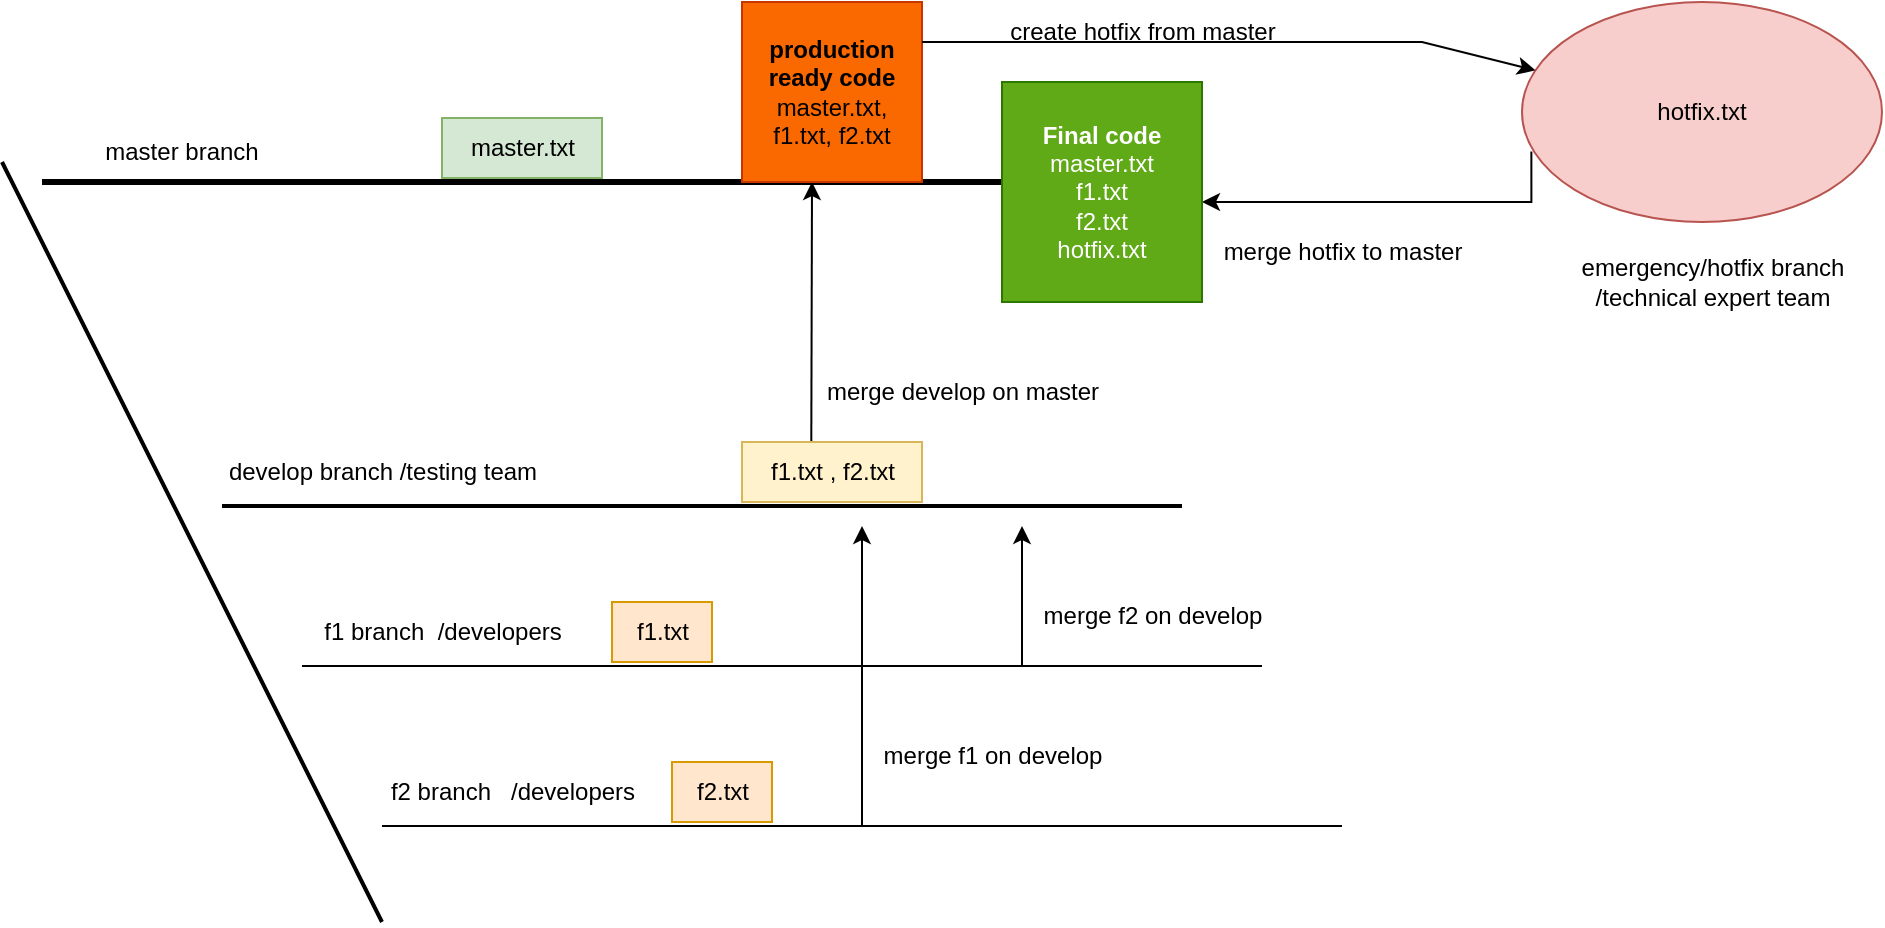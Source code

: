 <mxfile version="21.2.9" type="github">
  <diagram name="Page-1" id="uHLCG5tlInYg37TO-mWp">
    <mxGraphModel dx="1034" dy="430" grid="1" gridSize="10" guides="1" tooltips="1" connect="1" arrows="1" fold="1" page="1" pageScale="1" pageWidth="850" pageHeight="1100" math="0" shadow="0">
      <root>
        <mxCell id="0" />
        <mxCell id="1" parent="0" />
        <mxCell id="CM283pRT9hom1FDGgysl-1" value="" style="endArrow=none;html=1;rounded=0;strokeWidth=3;" edge="1" parent="1">
          <mxGeometry width="50" height="50" relative="1" as="geometry">
            <mxPoint x="110" y="110" as="sourcePoint" />
            <mxPoint x="640" y="110" as="targetPoint" />
          </mxGeometry>
        </mxCell>
        <mxCell id="CM283pRT9hom1FDGgysl-5" value="" style="endArrow=none;html=1;rounded=0;strokeWidth=2;" edge="1" parent="1">
          <mxGeometry width="50" height="50" relative="1" as="geometry">
            <mxPoint x="280" y="480" as="sourcePoint" />
            <mxPoint x="90" y="100" as="targetPoint" />
          </mxGeometry>
        </mxCell>
        <mxCell id="CM283pRT9hom1FDGgysl-6" value="" style="endArrow=none;html=1;rounded=0;strokeWidth=2;" edge="1" parent="1">
          <mxGeometry width="50" height="50" relative="1" as="geometry">
            <mxPoint x="200" y="272" as="sourcePoint" />
            <mxPoint x="680" y="272" as="targetPoint" />
          </mxGeometry>
        </mxCell>
        <mxCell id="CM283pRT9hom1FDGgysl-7" value="" style="endArrow=none;html=1;rounded=0;" edge="1" parent="1">
          <mxGeometry width="50" height="50" relative="1" as="geometry">
            <mxPoint x="240" y="352" as="sourcePoint" />
            <mxPoint x="720" y="352" as="targetPoint" />
          </mxGeometry>
        </mxCell>
        <mxCell id="CM283pRT9hom1FDGgysl-8" value="" style="endArrow=none;html=1;rounded=0;" edge="1" parent="1">
          <mxGeometry width="50" height="50" relative="1" as="geometry">
            <mxPoint x="280" y="432" as="sourcePoint" />
            <mxPoint x="760" y="432" as="targetPoint" />
          </mxGeometry>
        </mxCell>
        <mxCell id="CM283pRT9hom1FDGgysl-9" value="master branch" style="text;html=1;strokeColor=none;fillColor=none;align=center;verticalAlign=middle;whiteSpace=wrap;rounded=0;" vertex="1" parent="1">
          <mxGeometry x="130" y="80" width="100" height="30" as="geometry" />
        </mxCell>
        <mxCell id="CM283pRT9hom1FDGgysl-10" value="develop branch /testing team" style="text;html=1;align=center;verticalAlign=middle;resizable=0;points=[];autosize=1;strokeColor=none;fillColor=none;" vertex="1" parent="1">
          <mxGeometry x="190" y="240" width="180" height="30" as="geometry" />
        </mxCell>
        <mxCell id="CM283pRT9hom1FDGgysl-11" value="f1 branch&amp;nbsp; /developers" style="text;html=1;align=center;verticalAlign=middle;resizable=0;points=[];autosize=1;strokeColor=none;fillColor=none;" vertex="1" parent="1">
          <mxGeometry x="240" y="320" width="140" height="30" as="geometry" />
        </mxCell>
        <mxCell id="CM283pRT9hom1FDGgysl-12" value="f2 branch&amp;nbsp; &amp;nbsp;/developers" style="text;html=1;align=center;verticalAlign=middle;resizable=0;points=[];autosize=1;strokeColor=none;fillColor=none;" vertex="1" parent="1">
          <mxGeometry x="270" y="400" width="150" height="30" as="geometry" />
        </mxCell>
        <mxCell id="CM283pRT9hom1FDGgysl-13" value="master.txt" style="text;html=1;align=center;verticalAlign=middle;resizable=0;points=[];autosize=1;strokeColor=#82b366;fillColor=#d5e8d4;" vertex="1" parent="1">
          <mxGeometry x="310" y="78" width="80" height="30" as="geometry" />
        </mxCell>
        <mxCell id="CM283pRT9hom1FDGgysl-15" value="f2.txt" style="text;html=1;align=center;verticalAlign=middle;resizable=0;points=[];autosize=1;strokeColor=#d79b00;fillColor=#ffe6cc;" vertex="1" parent="1">
          <mxGeometry x="425" y="400" width="50" height="30" as="geometry" />
        </mxCell>
        <mxCell id="CM283pRT9hom1FDGgysl-16" value="" style="endArrow=classic;html=1;rounded=0;" edge="1" parent="1">
          <mxGeometry width="50" height="50" relative="1" as="geometry">
            <mxPoint x="520" y="432" as="sourcePoint" />
            <mxPoint x="520" y="282" as="targetPoint" />
          </mxGeometry>
        </mxCell>
        <mxCell id="CM283pRT9hom1FDGgysl-17" value="" style="endArrow=classic;html=1;rounded=0;" edge="1" parent="1">
          <mxGeometry width="50" height="50" relative="1" as="geometry">
            <mxPoint x="600" y="352" as="sourcePoint" />
            <mxPoint x="600" y="282" as="targetPoint" />
          </mxGeometry>
        </mxCell>
        <mxCell id="CM283pRT9hom1FDGgysl-18" value="" style="endArrow=classic;html=1;rounded=0;exitX=0.385;exitY=0;exitDx=0;exitDy=0;exitPerimeter=0;" edge="1" parent="1" source="CM283pRT9hom1FDGgysl-24">
          <mxGeometry width="50" height="50" relative="1" as="geometry">
            <mxPoint x="590" y="200" as="sourcePoint" />
            <mxPoint x="495" y="110" as="targetPoint" />
          </mxGeometry>
        </mxCell>
        <mxCell id="CM283pRT9hom1FDGgysl-29" value="" style="edgeStyle=orthogonalEdgeStyle;rounded=0;orthogonalLoop=1;jettySize=auto;html=1;exitX=0.026;exitY=0.679;exitDx=0;exitDy=0;exitPerimeter=0;" edge="1" parent="1" source="CM283pRT9hom1FDGgysl-19" target="CM283pRT9hom1FDGgysl-28">
          <mxGeometry relative="1" as="geometry">
            <Array as="points">
              <mxPoint x="855" y="120" />
            </Array>
          </mxGeometry>
        </mxCell>
        <mxCell id="CM283pRT9hom1FDGgysl-19" value="hotfix.txt" style="ellipse;whiteSpace=wrap;html=1;fillColor=#f8cecc;strokeColor=#b85450;" vertex="1" parent="1">
          <mxGeometry x="850" y="20" width="180" height="110" as="geometry" />
        </mxCell>
        <mxCell id="CM283pRT9hom1FDGgysl-20" value="emergency/hotfix branch&lt;br&gt;/technical expert team" style="text;html=1;align=center;verticalAlign=middle;resizable=0;points=[];autosize=1;strokeColor=none;fillColor=none;" vertex="1" parent="1">
          <mxGeometry x="870" y="140" width="150" height="40" as="geometry" />
        </mxCell>
        <mxCell id="CM283pRT9hom1FDGgysl-22" value="&lt;b&gt;production ready code&lt;/b&gt;&lt;br&gt;master.txt, f1.txt, f2.txt" style="whiteSpace=wrap;html=1;aspect=fixed;fillColor=#fa6800;fontColor=#000000;strokeColor=#C73500;" vertex="1" parent="1">
          <mxGeometry x="460" y="20" width="90" height="90" as="geometry" />
        </mxCell>
        <mxCell id="CM283pRT9hom1FDGgysl-23" value="f1.txt" style="text;html=1;align=center;verticalAlign=middle;resizable=0;points=[];autosize=1;strokeColor=#d79b00;fillColor=#ffe6cc;" vertex="1" parent="1">
          <mxGeometry x="395" y="320" width="50" height="30" as="geometry" />
        </mxCell>
        <mxCell id="CM283pRT9hom1FDGgysl-24" value="f1.txt , f2.txt" style="text;html=1;align=center;verticalAlign=middle;resizable=0;points=[];autosize=1;strokeColor=#d6b656;fillColor=#fff2cc;" vertex="1" parent="1">
          <mxGeometry x="460" y="240" width="90" height="30" as="geometry" />
        </mxCell>
        <mxCell id="CM283pRT9hom1FDGgysl-25" value="" style="endArrow=classic;html=1;rounded=0;" edge="1" parent="1" target="CM283pRT9hom1FDGgysl-19">
          <mxGeometry width="50" height="50" relative="1" as="geometry">
            <mxPoint x="550" y="40" as="sourcePoint" />
            <mxPoint x="780" y="40" as="targetPoint" />
            <Array as="points">
              <mxPoint x="620" y="40" />
              <mxPoint x="700" y="40" />
              <mxPoint x="740" y="40" />
              <mxPoint x="800" y="40" />
            </Array>
          </mxGeometry>
        </mxCell>
        <mxCell id="CM283pRT9hom1FDGgysl-28" value="&lt;b&gt;Final code&lt;/b&gt;&lt;br&gt;master.txt&lt;br&gt;f1.txt&lt;br&gt;f2.txt&lt;br&gt;hotfix.txt" style="whiteSpace=wrap;html=1;fillColor=#60a917;strokeColor=#2D7600;fontColor=#ffffff;" vertex="1" parent="1">
          <mxGeometry x="590" y="60" width="100" height="110" as="geometry" />
        </mxCell>
        <mxCell id="CM283pRT9hom1FDGgysl-30" value="merge f1 on develop" style="text;html=1;align=center;verticalAlign=middle;resizable=0;points=[];autosize=1;strokeColor=none;fillColor=none;" vertex="1" parent="1">
          <mxGeometry x="520" y="382" width="130" height="30" as="geometry" />
        </mxCell>
        <mxCell id="CM283pRT9hom1FDGgysl-32" value="merge f2 on develop" style="text;html=1;align=center;verticalAlign=middle;resizable=0;points=[];autosize=1;strokeColor=none;fillColor=none;" vertex="1" parent="1">
          <mxGeometry x="600" y="312" width="130" height="30" as="geometry" />
        </mxCell>
        <mxCell id="CM283pRT9hom1FDGgysl-33" value="merge develop on master" style="text;html=1;align=center;verticalAlign=middle;resizable=0;points=[];autosize=1;strokeColor=none;fillColor=none;" vertex="1" parent="1">
          <mxGeometry x="490" y="200" width="160" height="30" as="geometry" />
        </mxCell>
        <mxCell id="CM283pRT9hom1FDGgysl-34" value="create hotfix from master" style="text;html=1;align=center;verticalAlign=middle;resizable=0;points=[];autosize=1;strokeColor=none;fillColor=none;" vertex="1" parent="1">
          <mxGeometry x="580" y="20" width="160" height="30" as="geometry" />
        </mxCell>
        <mxCell id="CM283pRT9hom1FDGgysl-36" value="merge hotfix to master" style="text;html=1;align=center;verticalAlign=middle;resizable=0;points=[];autosize=1;strokeColor=none;fillColor=none;" vertex="1" parent="1">
          <mxGeometry x="690" y="130" width="140" height="30" as="geometry" />
        </mxCell>
      </root>
    </mxGraphModel>
  </diagram>
</mxfile>
